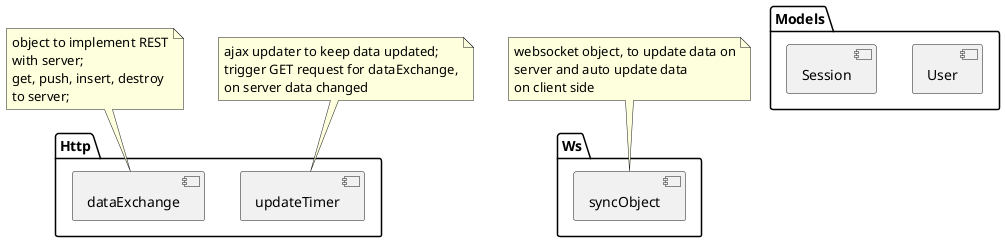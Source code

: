 @startuml

    package "Http" {
        [dataExchange]
        [updateTimer]
    }

    package "Ws" {
        [syncObject]
    }

    package "Models" {
        [User]
        [Session]
    }

    note top of dataExchange
        object to implement REST
        with server;
        get, push, insert, destroy
        to server;
    end note

    note top of updateTimer
        ajax updater to keep data updated;
        trigger GET request for dataExchange,
        on server data changed
    end note

    note top of syncObject
        websocket object, to update data on
        server and auto update data
        on client side
    end note


@enduml